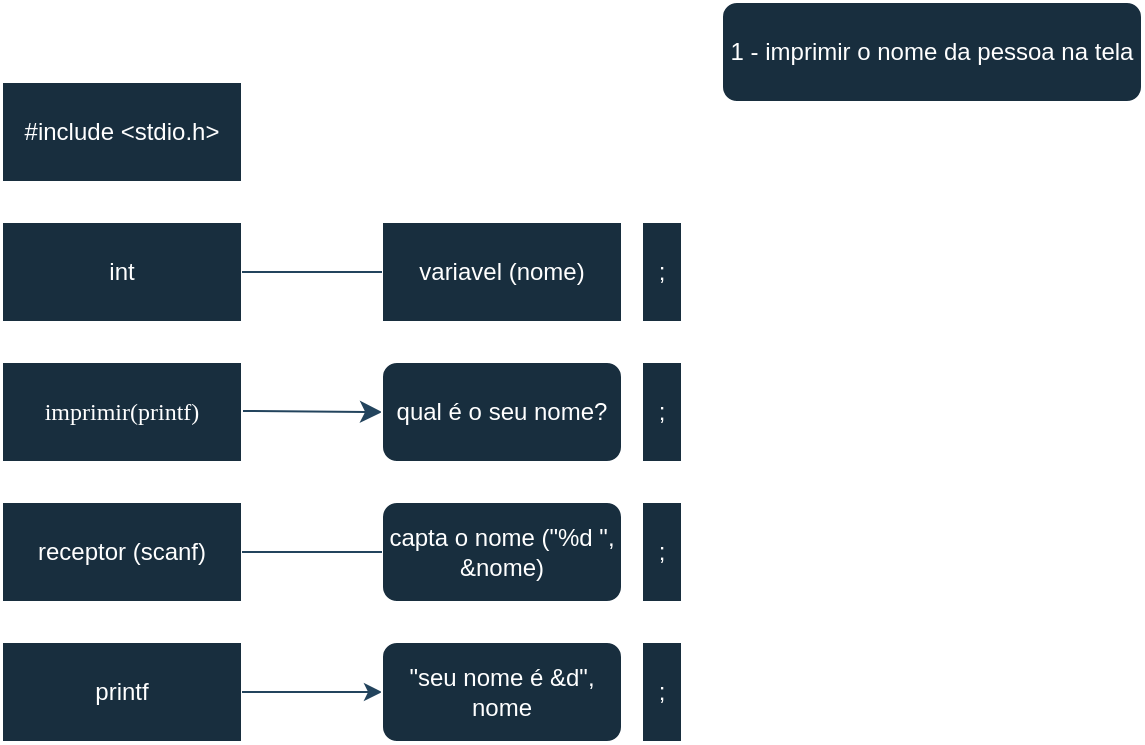 <mxfile version="24.0.0" type="github">
  <diagram name="Page-1" id="52a04d89-c75d-2922-d76d-85b35f80e030">
    <mxGraphModel dx="880" dy="434" grid="1" gridSize="10" guides="1" tooltips="1" connect="1" arrows="1" fold="1" page="1" pageScale="1" pageWidth="1100" pageHeight="850" background="none" math="0" shadow="0">
      <root>
        <mxCell id="0" />
        <mxCell id="1" parent="0" />
        <mxCell id="1fdf3b25b50cf41e-27" style="edgeStyle=none;html=1;labelBackgroundColor=none;startFill=0;startSize=8;endFill=1;endSize=8;fontFamily=Verdana;fontSize=12;strokeColor=#23445D;fontColor=default;" parent="1" edge="1">
          <mxGeometry relative="1" as="geometry">
            <mxPoint x="210" y="214.5" as="sourcePoint" />
            <mxPoint x="280" y="215" as="targetPoint" />
            <Array as="points" />
          </mxGeometry>
        </mxCell>
        <mxCell id="17472293e6e8944d-30" value="imprimir(printf)" style="whiteSpace=wrap;html=1;rounded=0;shadow=0;comic=0;labelBackgroundColor=none;strokeWidth=1;fontFamily=Verdana;fontSize=12;align=center;fillColor=#182E3E;strokeColor=#FFFFFF;fontColor=#FFFFFF;" parent="1" vertex="1">
          <mxGeometry x="90" y="190" width="120" height="50" as="geometry" />
        </mxCell>
        <mxCell id="ty_-poeEA-AAmBU5Om8h-1" value="qual é o seu nome?" style="rounded=1;whiteSpace=wrap;html=1;strokeColor=#FFFFFF;fontColor=#FFFFFF;fillColor=#182E3E;" vertex="1" parent="1">
          <mxGeometry x="280" y="190" width="120" height="50" as="geometry" />
        </mxCell>
        <mxCell id="ty_-poeEA-AAmBU5Om8h-2" value="#include &amp;lt;stdio.h&amp;gt;" style="rounded=0;whiteSpace=wrap;html=1;strokeColor=#FFFFFF;fontColor=#FFFFFF;fillColor=#182E3E;" vertex="1" parent="1">
          <mxGeometry x="90" y="50" width="120" height="50" as="geometry" />
        </mxCell>
        <mxCell id="ty_-poeEA-AAmBU5Om8h-3" value=";" style="rounded=0;whiteSpace=wrap;html=1;strokeColor=#FFFFFF;fontColor=#FFFFFF;fillColor=#182E3E;" vertex="1" parent="1">
          <mxGeometry x="410" y="190" width="20" height="50" as="geometry" />
        </mxCell>
        <mxCell id="ty_-poeEA-AAmBU5Om8h-4" value="receptor (scanf)" style="rounded=0;whiteSpace=wrap;html=1;strokeColor=#FFFFFF;fontColor=#FFFFFF;fillColor=#182E3E;" vertex="1" parent="1">
          <mxGeometry x="90" y="260" width="120" height="50" as="geometry" />
        </mxCell>
        <mxCell id="ty_-poeEA-AAmBU5Om8h-5" value="capta o nome (&quot;%d &quot;, &amp;amp;nome)" style="rounded=1;whiteSpace=wrap;html=1;strokeColor=#FFFFFF;fontColor=#FFFFFF;fillColor=#182E3E;" vertex="1" parent="1">
          <mxGeometry x="280" y="260" width="120" height="50" as="geometry" />
        </mxCell>
        <mxCell id="ty_-poeEA-AAmBU5Om8h-6" value="int" style="rounded=0;whiteSpace=wrap;html=1;strokeColor=#FFFFFF;fontColor=#FFFFFF;fillColor=#182E3E;" vertex="1" parent="1">
          <mxGeometry x="90" y="120" width="120" height="50" as="geometry" />
        </mxCell>
        <mxCell id="ty_-poeEA-AAmBU5Om8h-7" value="variavel (nome)" style="rounded=0;whiteSpace=wrap;html=1;strokeColor=#FFFFFF;fontColor=#FFFFFF;fillColor=#182E3E;" vertex="1" parent="1">
          <mxGeometry x="280" y="120" width="120" height="50" as="geometry" />
        </mxCell>
        <mxCell id="ty_-poeEA-AAmBU5Om8h-8" value="" style="endArrow=none;html=1;rounded=0;strokeColor=#23445D;exitX=0;exitY=0.5;exitDx=0;exitDy=0;entryX=1;entryY=0.5;entryDx=0;entryDy=0;" edge="1" parent="1" source="ty_-poeEA-AAmBU5Om8h-7" target="ty_-poeEA-AAmBU5Om8h-6">
          <mxGeometry width="50" height="50" relative="1" as="geometry">
            <mxPoint x="480" y="190" as="sourcePoint" />
            <mxPoint x="530" y="190" as="targetPoint" />
            <Array as="points" />
          </mxGeometry>
        </mxCell>
        <mxCell id="ty_-poeEA-AAmBU5Om8h-9" value="" style="endArrow=none;html=1;rounded=0;strokeColor=#23445D;exitX=1;exitY=0.5;exitDx=0;exitDy=0;entryX=0;entryY=0.5;entryDx=0;entryDy=0;" edge="1" parent="1" source="ty_-poeEA-AAmBU5Om8h-4" target="ty_-poeEA-AAmBU5Om8h-5">
          <mxGeometry width="50" height="50" relative="1" as="geometry">
            <mxPoint x="480" y="240" as="sourcePoint" />
            <mxPoint x="530" y="190" as="targetPoint" />
          </mxGeometry>
        </mxCell>
        <mxCell id="ty_-poeEA-AAmBU5Om8h-10" value="printf" style="rounded=0;whiteSpace=wrap;html=1;strokeColor=#FFFFFF;fontColor=#FFFFFF;fillColor=#182E3E;" vertex="1" parent="1">
          <mxGeometry x="90" y="330" width="120" height="50" as="geometry" />
        </mxCell>
        <mxCell id="ty_-poeEA-AAmBU5Om8h-12" value="" style="endArrow=classic;html=1;rounded=0;strokeColor=#23445D;exitX=1;exitY=0.5;exitDx=0;exitDy=0;entryX=0;entryY=0.5;entryDx=0;entryDy=0;" edge="1" parent="1" source="ty_-poeEA-AAmBU5Om8h-10">
          <mxGeometry width="50" height="50" relative="1" as="geometry">
            <mxPoint x="480" y="350" as="sourcePoint" />
            <mxPoint x="280" y="355" as="targetPoint" />
          </mxGeometry>
        </mxCell>
        <mxCell id="ty_-poeEA-AAmBU5Om8h-13" value=";" style="rounded=0;whiteSpace=wrap;html=1;strokeColor=#FFFFFF;fontColor=#FFFFFF;fillColor=#182E3E;" vertex="1" parent="1">
          <mxGeometry x="410" y="260" width="20" height="50" as="geometry" />
        </mxCell>
        <mxCell id="ty_-poeEA-AAmBU5Om8h-15" value=";" style="rounded=0;whiteSpace=wrap;html=1;strokeColor=#FFFFFF;fontColor=#FFFFFF;fillColor=#182E3E;" vertex="1" parent="1">
          <mxGeometry x="410" y="120" width="20" height="50" as="geometry" />
        </mxCell>
        <mxCell id="ty_-poeEA-AAmBU5Om8h-16" value=";" style="rounded=0;whiteSpace=wrap;html=1;strokeColor=#FFFFFF;fontColor=#FFFFFF;fillColor=#182E3E;" vertex="1" parent="1">
          <mxGeometry x="410" y="330" width="20" height="50" as="geometry" />
        </mxCell>
        <mxCell id="ty_-poeEA-AAmBU5Om8h-17" value="1 - imprimir o nome da pessoa na tela" style="rounded=1;whiteSpace=wrap;html=1;strokeColor=#FFFFFF;fontColor=#FFFFFF;fillColor=#182E3E;" vertex="1" parent="1">
          <mxGeometry x="450" y="10" width="210" height="50" as="geometry" />
        </mxCell>
        <mxCell id="ty_-poeEA-AAmBU5Om8h-18" value="&quot;seu nome é &amp;amp;d&quot;, nome" style="rounded=1;whiteSpace=wrap;html=1;strokeColor=#FFFFFF;fontColor=#FFFFFF;fillColor=#182E3E;" vertex="1" parent="1">
          <mxGeometry x="280" y="330" width="120" height="50" as="geometry" />
        </mxCell>
      </root>
    </mxGraphModel>
  </diagram>
</mxfile>
